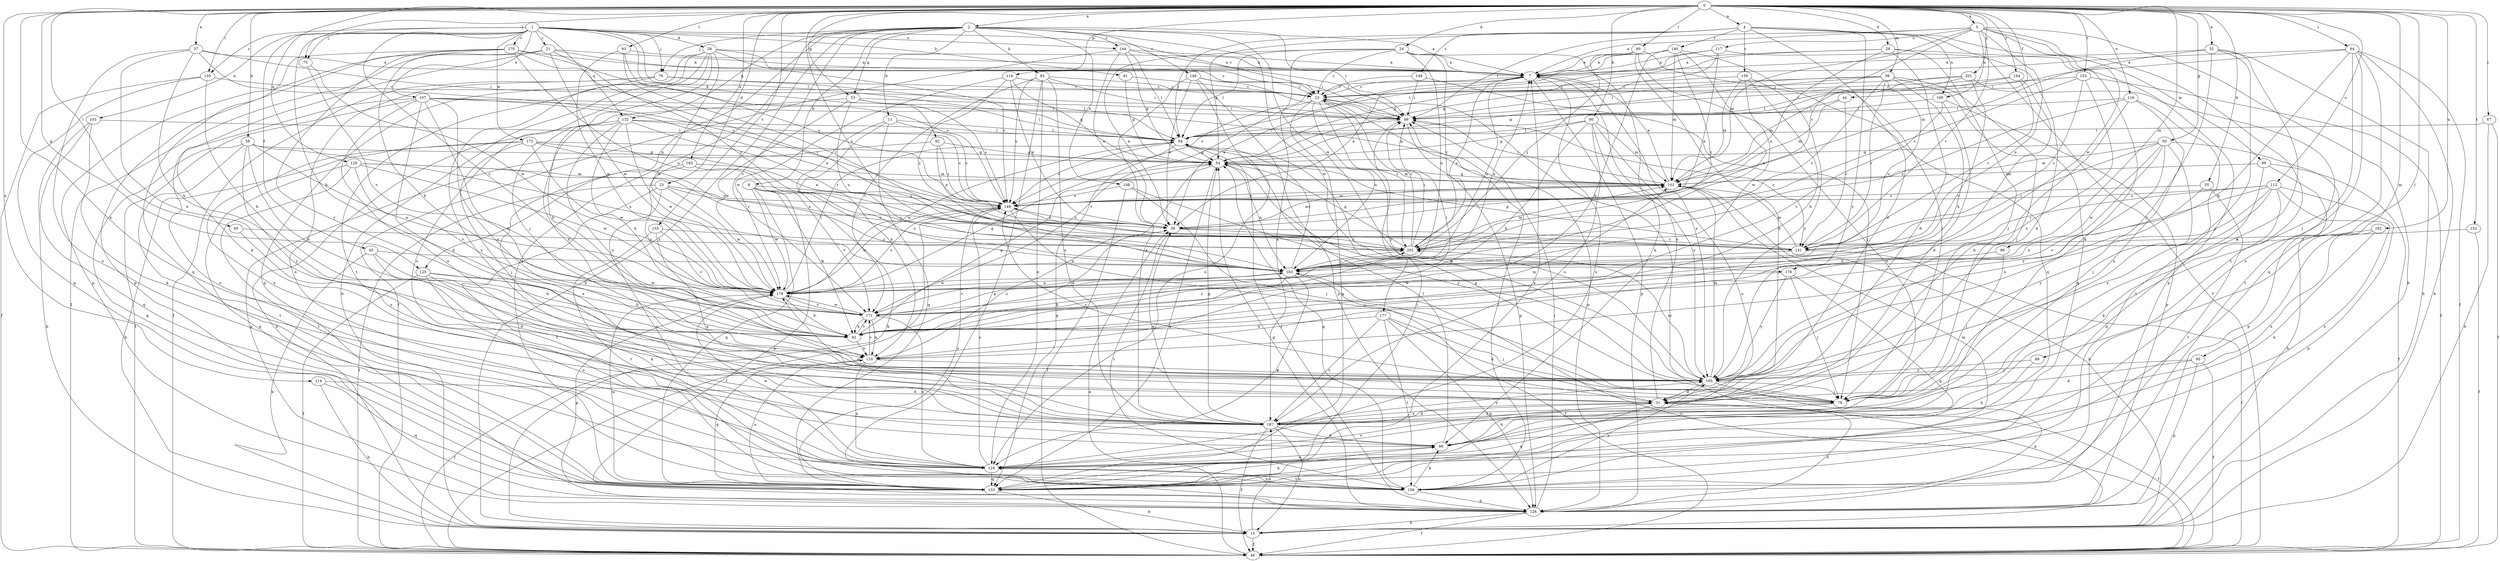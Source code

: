 strict digraph  {
0;
1;
2;
4;
5;
7;
8;
11;
15;
21;
23;
24;
25;
28;
29;
31;
32;
37;
38;
44;
45;
46;
50;
53;
54;
55;
58;
61;
62;
64;
65;
67;
69;
75;
76;
78;
80;
82;
83;
86;
88;
90;
93;
94;
95;
96;
98;
99;
102;
103;
107;
108;
109;
110;
112;
114;
116;
117;
118;
119;
125;
126;
129;
132;
133;
135;
139;
140;
141;
144;
146;
148;
149;
152;
153;
155;
156;
162;
163;
170;
171;
173;
177;
178;
179;
183;
187;
194;
195;
201;
202;
0 -> 2  [label=a];
0 -> 4  [label=a];
0 -> 5  [label=a];
0 -> 24  [label=d];
0 -> 25  [label=d];
0 -> 28  [label=d];
0 -> 32  [label=e];
0 -> 37  [label=e];
0 -> 44  [label=f];
0 -> 50  [label=g];
0 -> 53  [label=g];
0 -> 55  [label=h];
0 -> 58  [label=h];
0 -> 64  [label=i];
0 -> 65  [label=i];
0 -> 67  [label=i];
0 -> 75  [label=j];
0 -> 80  [label=k];
0 -> 88  [label=l];
0 -> 90  [label=l];
0 -> 93  [label=l];
0 -> 95  [label=m];
0 -> 96  [label=m];
0 -> 98  [label=m];
0 -> 112  [label=o];
0 -> 114  [label=o];
0 -> 116  [label=o];
0 -> 119  [label=p];
0 -> 125  [label=p];
0 -> 129  [label=q];
0 -> 135  [label=r];
0 -> 152  [label=t];
0 -> 153  [label=t];
0 -> 155  [label=t];
0 -> 162  [label=u];
0 -> 163  [label=u];
0 -> 183  [label=x];
0 -> 187  [label=x];
0 -> 194  [label=y];
0 -> 201  [label=z];
1 -> 21  [label=c];
1 -> 23  [label=c];
1 -> 29  [label=d];
1 -> 45  [label=f];
1 -> 61  [label=h];
1 -> 62  [label=h];
1 -> 75  [label=j];
1 -> 76  [label=j];
1 -> 82  [label=k];
1 -> 94  [label=l];
1 -> 103  [label=n];
1 -> 107  [label=n];
1 -> 132  [label=q];
1 -> 135  [label=r];
1 -> 144  [label=s];
1 -> 170  [label=v];
1 -> 171  [label=v];
1 -> 173  [label=w];
2 -> 7  [label=a];
2 -> 8  [label=b];
2 -> 11  [label=b];
2 -> 15  [label=b];
2 -> 53  [label=g];
2 -> 69  [label=i];
2 -> 76  [label=j];
2 -> 83  [label=k];
2 -> 108  [label=n];
2 -> 125  [label=p];
2 -> 132  [label=q];
2 -> 133  [label=q];
2 -> 144  [label=s];
2 -> 146  [label=s];
2 -> 171  [label=v];
2 -> 177  [label=w];
2 -> 178  [label=w];
4 -> 31  [label=d];
4 -> 46  [label=f];
4 -> 54  [label=g];
4 -> 86  [label=k];
4 -> 94  [label=l];
4 -> 109  [label=n];
4 -> 139  [label=r];
4 -> 140  [label=r];
4 -> 148  [label=s];
4 -> 195  [label=y];
5 -> 7  [label=a];
5 -> 15  [label=b];
5 -> 69  [label=i];
5 -> 99  [label=m];
5 -> 102  [label=m];
5 -> 109  [label=n];
5 -> 117  [label=o];
5 -> 141  [label=r];
5 -> 149  [label=s];
5 -> 156  [label=t];
5 -> 163  [label=u];
5 -> 178  [label=w];
7 -> 23  [label=c];
7 -> 38  [label=e];
7 -> 118  [label=o];
7 -> 126  [label=p];
7 -> 149  [label=s];
7 -> 163  [label=u];
7 -> 195  [label=y];
7 -> 202  [label=z];
8 -> 62  [label=h];
8 -> 126  [label=p];
8 -> 133  [label=q];
8 -> 149  [label=s];
8 -> 163  [label=u];
8 -> 171  [label=v];
8 -> 179  [label=w];
11 -> 15  [label=b];
11 -> 94  [label=l];
11 -> 110  [label=n];
11 -> 133  [label=q];
11 -> 149  [label=s];
15 -> 23  [label=c];
15 -> 46  [label=f];
15 -> 187  [label=x];
21 -> 7  [label=a];
21 -> 23  [label=c];
21 -> 46  [label=f];
21 -> 86  [label=k];
21 -> 126  [label=p];
21 -> 179  [label=w];
21 -> 202  [label=z];
23 -> 69  [label=i];
23 -> 126  [label=p];
23 -> 133  [label=q];
23 -> 163  [label=u];
23 -> 171  [label=v];
23 -> 195  [label=y];
23 -> 202  [label=z];
24 -> 7  [label=a];
24 -> 23  [label=c];
24 -> 38  [label=e];
24 -> 86  [label=k];
24 -> 94  [label=l];
24 -> 163  [label=u];
24 -> 187  [label=x];
24 -> 202  [label=z];
25 -> 46  [label=f];
25 -> 118  [label=o];
25 -> 149  [label=s];
25 -> 156  [label=t];
25 -> 179  [label=w];
25 -> 202  [label=z];
28 -> 7  [label=a];
28 -> 31  [label=d];
28 -> 38  [label=e];
28 -> 54  [label=g];
28 -> 78  [label=j];
28 -> 126  [label=p];
29 -> 7  [label=a];
29 -> 15  [label=b];
29 -> 69  [label=i];
29 -> 78  [label=j];
29 -> 118  [label=o];
29 -> 126  [label=p];
29 -> 149  [label=s];
29 -> 156  [label=t];
29 -> 179  [label=w];
31 -> 7  [label=a];
31 -> 46  [label=f];
31 -> 118  [label=o];
31 -> 133  [label=q];
31 -> 149  [label=s];
31 -> 187  [label=x];
32 -> 7  [label=a];
32 -> 15  [label=b];
32 -> 78  [label=j];
32 -> 102  [label=m];
32 -> 187  [label=x];
32 -> 195  [label=y];
37 -> 7  [label=a];
37 -> 62  [label=h];
37 -> 69  [label=i];
37 -> 110  [label=n];
37 -> 118  [label=o];
37 -> 149  [label=s];
38 -> 102  [label=m];
38 -> 141  [label=r];
38 -> 149  [label=s];
38 -> 156  [label=t];
38 -> 202  [label=z];
44 -> 69  [label=i];
44 -> 102  [label=m];
44 -> 141  [label=r];
45 -> 15  [label=b];
45 -> 31  [label=d];
45 -> 62  [label=h];
45 -> 163  [label=u];
46 -> 38  [label=e];
46 -> 163  [label=u];
50 -> 54  [label=g];
50 -> 78  [label=j];
50 -> 102  [label=m];
50 -> 110  [label=n];
50 -> 126  [label=p];
50 -> 141  [label=r];
50 -> 179  [label=w];
50 -> 195  [label=y];
53 -> 62  [label=h];
53 -> 69  [label=i];
53 -> 94  [label=l];
53 -> 149  [label=s];
53 -> 163  [label=u];
53 -> 179  [label=w];
54 -> 102  [label=m];
54 -> 110  [label=n];
54 -> 133  [label=q];
54 -> 163  [label=u];
55 -> 149  [label=s];
55 -> 156  [label=t];
55 -> 195  [label=y];
58 -> 54  [label=g];
58 -> 62  [label=h];
58 -> 133  [label=q];
58 -> 156  [label=t];
58 -> 163  [label=u];
58 -> 179  [label=w];
58 -> 195  [label=y];
61 -> 23  [label=c];
61 -> 54  [label=g];
62 -> 38  [label=e];
62 -> 54  [label=g];
62 -> 110  [label=n];
62 -> 171  [label=v];
62 -> 202  [label=z];
64 -> 7  [label=a];
64 -> 15  [label=b];
64 -> 46  [label=f];
64 -> 62  [label=h];
64 -> 69  [label=i];
64 -> 78  [label=j];
64 -> 118  [label=o];
64 -> 133  [label=q];
65 -> 195  [label=y];
65 -> 202  [label=z];
67 -> 15  [label=b];
67 -> 46  [label=f];
67 -> 94  [label=l];
69 -> 94  [label=l];
69 -> 126  [label=p];
69 -> 141  [label=r];
75 -> 171  [label=v];
75 -> 179  [label=w];
76 -> 23  [label=c];
76 -> 46  [label=f];
76 -> 94  [label=l];
76 -> 118  [label=o];
76 -> 187  [label=x];
78 -> 54  [label=g];
78 -> 86  [label=k];
78 -> 187  [label=x];
80 -> 54  [label=g];
80 -> 62  [label=h];
80 -> 94  [label=l];
80 -> 102  [label=m];
80 -> 118  [label=o];
80 -> 187  [label=x];
80 -> 195  [label=y];
82 -> 38  [label=e];
82 -> 54  [label=g];
82 -> 126  [label=p];
82 -> 149  [label=s];
83 -> 23  [label=c];
83 -> 69  [label=i];
83 -> 118  [label=o];
83 -> 126  [label=p];
83 -> 149  [label=s];
83 -> 171  [label=v];
83 -> 187  [label=x];
86 -> 94  [label=l];
86 -> 118  [label=o];
88 -> 86  [label=k];
88 -> 195  [label=y];
90 -> 7  [label=a];
90 -> 31  [label=d];
90 -> 118  [label=o];
90 -> 133  [label=q];
90 -> 202  [label=z];
93 -> 7  [label=a];
93 -> 141  [label=r];
93 -> 149  [label=s];
93 -> 179  [label=w];
94 -> 54  [label=g];
94 -> 133  [label=q];
94 -> 149  [label=s];
94 -> 179  [label=w];
94 -> 195  [label=y];
95 -> 31  [label=d];
95 -> 46  [label=f];
95 -> 126  [label=p];
95 -> 195  [label=y];
96 -> 78  [label=j];
96 -> 163  [label=u];
98 -> 23  [label=c];
98 -> 54  [label=g];
98 -> 62  [label=h];
98 -> 69  [label=i];
98 -> 78  [label=j];
98 -> 133  [label=q];
98 -> 141  [label=r];
98 -> 163  [label=u];
98 -> 202  [label=z];
99 -> 15  [label=b];
99 -> 46  [label=f];
99 -> 102  [label=m];
99 -> 133  [label=q];
102 -> 7  [label=a];
102 -> 15  [label=b];
102 -> 54  [label=g];
102 -> 69  [label=i];
102 -> 149  [label=s];
103 -> 15  [label=b];
103 -> 86  [label=k];
103 -> 94  [label=l];
103 -> 133  [label=q];
107 -> 31  [label=d];
107 -> 38  [label=e];
107 -> 46  [label=f];
107 -> 69  [label=i];
107 -> 102  [label=m];
107 -> 110  [label=n];
107 -> 118  [label=o];
107 -> 187  [label=x];
107 -> 195  [label=y];
108 -> 46  [label=f];
108 -> 78  [label=j];
108 -> 149  [label=s];
108 -> 195  [label=y];
109 -> 31  [label=d];
109 -> 69  [label=i];
109 -> 126  [label=p];
109 -> 171  [label=v];
110 -> 46  [label=f];
110 -> 102  [label=m];
110 -> 118  [label=o];
110 -> 133  [label=q];
110 -> 171  [label=v];
110 -> 195  [label=y];
112 -> 86  [label=k];
112 -> 110  [label=n];
112 -> 118  [label=o];
112 -> 126  [label=p];
112 -> 141  [label=r];
112 -> 149  [label=s];
112 -> 171  [label=v];
112 -> 195  [label=y];
114 -> 15  [label=b];
114 -> 31  [label=d];
114 -> 133  [label=q];
116 -> 31  [label=d];
116 -> 69  [label=i];
116 -> 156  [label=t];
116 -> 187  [label=x];
116 -> 202  [label=z];
117 -> 7  [label=a];
117 -> 31  [label=d];
117 -> 38  [label=e];
117 -> 54  [label=g];
117 -> 94  [label=l];
118 -> 133  [label=q];
118 -> 149  [label=s];
118 -> 156  [label=t];
118 -> 179  [label=w];
119 -> 23  [label=c];
119 -> 38  [label=e];
119 -> 54  [label=g];
119 -> 179  [label=w];
119 -> 202  [label=z];
125 -> 46  [label=f];
125 -> 62  [label=h];
125 -> 86  [label=k];
125 -> 118  [label=o];
125 -> 179  [label=w];
126 -> 15  [label=b];
126 -> 31  [label=d];
126 -> 46  [label=f];
126 -> 54  [label=g];
126 -> 69  [label=i];
126 -> 94  [label=l];
129 -> 102  [label=m];
129 -> 133  [label=q];
129 -> 141  [label=r];
129 -> 156  [label=t];
129 -> 171  [label=v];
129 -> 179  [label=w];
132 -> 15  [label=b];
132 -> 62  [label=h];
132 -> 94  [label=l];
132 -> 110  [label=n];
132 -> 141  [label=r];
132 -> 149  [label=s];
132 -> 179  [label=w];
132 -> 195  [label=y];
133 -> 7  [label=a];
133 -> 15  [label=b];
133 -> 69  [label=i];
133 -> 86  [label=k];
133 -> 110  [label=n];
133 -> 149  [label=s];
133 -> 179  [label=w];
135 -> 23  [label=c];
135 -> 46  [label=f];
135 -> 62  [label=h];
135 -> 133  [label=q];
139 -> 23  [label=c];
139 -> 62  [label=h];
139 -> 102  [label=m];
139 -> 179  [label=w];
139 -> 195  [label=y];
140 -> 7  [label=a];
140 -> 38  [label=e];
140 -> 62  [label=h];
140 -> 78  [label=j];
140 -> 102  [label=m];
140 -> 163  [label=u];
140 -> 202  [label=z];
141 -> 46  [label=f];
141 -> 54  [label=g];
141 -> 102  [label=m];
141 -> 163  [label=u];
144 -> 7  [label=a];
144 -> 38  [label=e];
144 -> 46  [label=f];
144 -> 54  [label=g];
144 -> 69  [label=i];
144 -> 94  [label=l];
146 -> 23  [label=c];
146 -> 38  [label=e];
146 -> 69  [label=i];
146 -> 118  [label=o];
146 -> 126  [label=p];
146 -> 187  [label=x];
148 -> 23  [label=c];
148 -> 69  [label=i];
148 -> 78  [label=j];
149 -> 38  [label=e];
149 -> 46  [label=f];
149 -> 78  [label=j];
149 -> 102  [label=m];
149 -> 179  [label=w];
152 -> 46  [label=f];
152 -> 202  [label=z];
153 -> 23  [label=c];
153 -> 46  [label=f];
153 -> 141  [label=r];
153 -> 149  [label=s];
153 -> 195  [label=y];
155 -> 156  [label=t];
155 -> 171  [label=v];
155 -> 187  [label=x];
155 -> 202  [label=z];
156 -> 54  [label=g];
156 -> 69  [label=i];
156 -> 86  [label=k];
156 -> 102  [label=m];
156 -> 118  [label=o];
156 -> 126  [label=p];
156 -> 195  [label=y];
162 -> 86  [label=k];
162 -> 141  [label=r];
162 -> 187  [label=x];
163 -> 7  [label=a];
163 -> 46  [label=f];
163 -> 62  [label=h];
163 -> 94  [label=l];
163 -> 118  [label=o];
163 -> 171  [label=v];
163 -> 179  [label=w];
170 -> 7  [label=a];
170 -> 62  [label=h];
170 -> 126  [label=p];
170 -> 133  [label=q];
170 -> 141  [label=r];
170 -> 149  [label=s];
170 -> 163  [label=u];
170 -> 195  [label=y];
171 -> 62  [label=h];
171 -> 69  [label=i];
171 -> 110  [label=n];
171 -> 118  [label=o];
171 -> 163  [label=u];
171 -> 179  [label=w];
173 -> 15  [label=b];
173 -> 38  [label=e];
173 -> 54  [label=g];
173 -> 78  [label=j];
173 -> 163  [label=u];
173 -> 179  [label=w];
173 -> 187  [label=x];
177 -> 31  [label=d];
177 -> 62  [label=h];
177 -> 78  [label=j];
177 -> 126  [label=p];
177 -> 156  [label=t];
177 -> 187  [label=x];
178 -> 78  [label=j];
178 -> 133  [label=q];
178 -> 179  [label=w];
178 -> 195  [label=y];
179 -> 54  [label=g];
179 -> 62  [label=h];
179 -> 94  [label=l];
179 -> 126  [label=p];
179 -> 149  [label=s];
179 -> 163  [label=u];
179 -> 171  [label=v];
183 -> 102  [label=m];
183 -> 163  [label=u];
183 -> 171  [label=v];
183 -> 187  [label=x];
187 -> 15  [label=b];
187 -> 31  [label=d];
187 -> 38  [label=e];
187 -> 46  [label=f];
187 -> 54  [label=g];
187 -> 86  [label=k];
187 -> 179  [label=w];
187 -> 195  [label=y];
194 -> 23  [label=c];
194 -> 69  [label=i];
194 -> 141  [label=r];
194 -> 163  [label=u];
195 -> 31  [label=d];
195 -> 78  [label=j];
195 -> 102  [label=m];
195 -> 126  [label=p];
195 -> 202  [label=z];
201 -> 23  [label=c];
201 -> 94  [label=l];
201 -> 102  [label=m];
201 -> 156  [label=t];
201 -> 171  [label=v];
202 -> 23  [label=c];
202 -> 54  [label=g];
202 -> 69  [label=i];
202 -> 102  [label=m];
202 -> 163  [label=u];
}
